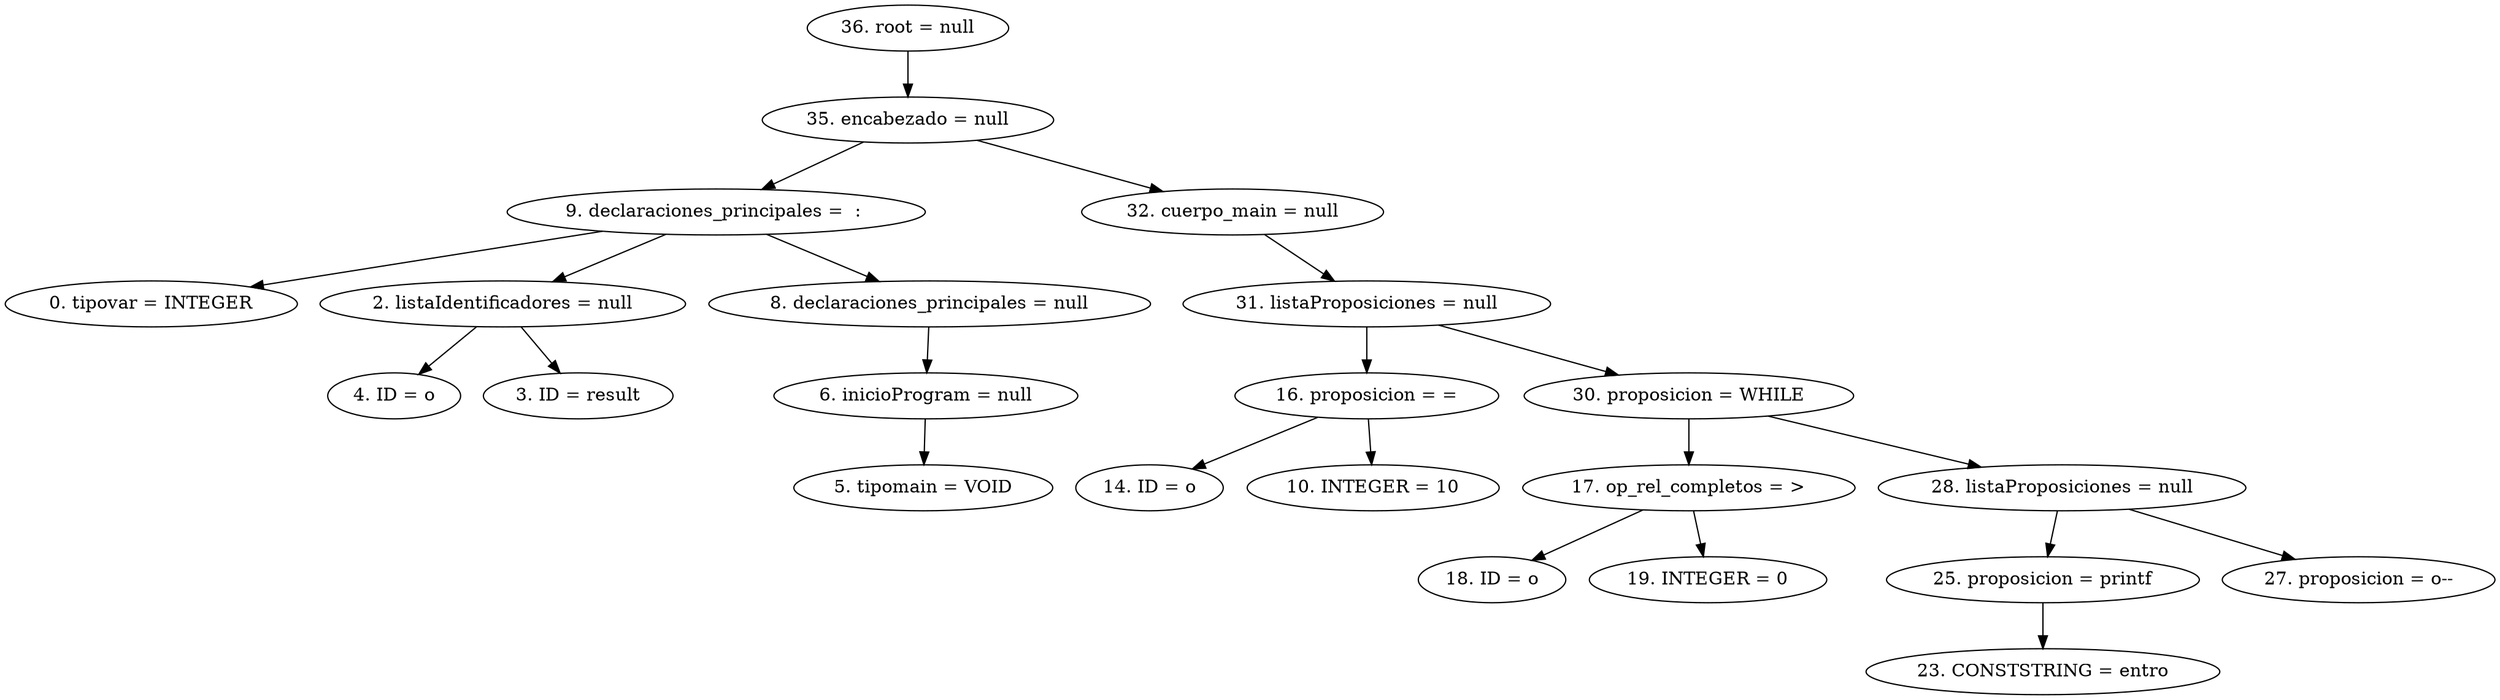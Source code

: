 digraph G {
"36. root = null"->"35. encabezado = null"
"35. encabezado = null"->"9. declaraciones_principales =  : "
"9. declaraciones_principales =  : "->"0. tipovar = INTEGER"
"9. declaraciones_principales =  : "->"2. listaIdentificadores = null"
"2. listaIdentificadores = null"->"4. ID = o"
"2. listaIdentificadores = null"->"3. ID = result"
"9. declaraciones_principales =  : "->"8. declaraciones_principales = null"
"8. declaraciones_principales = null"->"6. inicioProgram = null"
"6. inicioProgram = null"->"5. tipomain = VOID"
"35. encabezado = null"->"32. cuerpo_main = null"
"32. cuerpo_main = null"->"31. listaProposiciones = null"
"31. listaProposiciones = null"->"16. proposicion = ="
"16. proposicion = ="->"14. ID = o"
"16. proposicion = ="->"10. INTEGER = 10"
"31. listaProposiciones = null"->"30. proposicion = WHILE"
"30. proposicion = WHILE"->"17. op_rel_completos = >"
"17. op_rel_completos = >"->"18. ID = o"
"17. op_rel_completos = >"->"19. INTEGER = 0"
"30. proposicion = WHILE"->"28. listaProposiciones = null"
"28. listaProposiciones = null"->"25. proposicion = printf"
"25. proposicion = printf"->"23. CONSTSTRING = entro"
"28. listaProposiciones = null"->"27. proposicion = o--"


}

